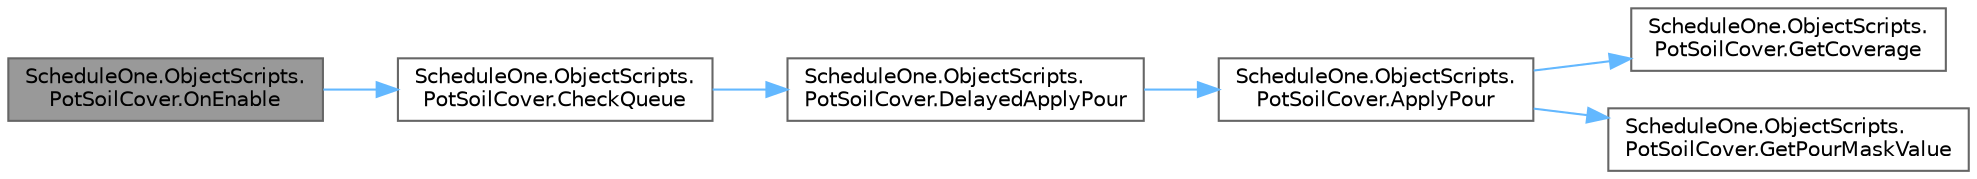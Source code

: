 digraph "ScheduleOne.ObjectScripts.PotSoilCover.OnEnable"
{
 // LATEX_PDF_SIZE
  bgcolor="transparent";
  edge [fontname=Helvetica,fontsize=10,labelfontname=Helvetica,labelfontsize=10];
  node [fontname=Helvetica,fontsize=10,shape=box,height=0.2,width=0.4];
  rankdir="LR";
  Node1 [id="Node000001",label="ScheduleOne.ObjectScripts.\lPotSoilCover.OnEnable",height=0.2,width=0.4,color="gray40", fillcolor="grey60", style="filled", fontcolor="black",tooltip=" "];
  Node1 -> Node2 [id="edge1_Node000001_Node000002",color="steelblue1",style="solid",tooltip=" "];
  Node2 [id="Node000002",label="ScheduleOne.ObjectScripts.\lPotSoilCover.CheckQueue",height=0.2,width=0.4,color="grey40", fillcolor="white", style="filled",URL="$class_schedule_one_1_1_object_scripts_1_1_pot_soil_cover.html#a5a9f5093d620bec0ec9a0da499c2c100",tooltip=" "];
  Node2 -> Node3 [id="edge2_Node000002_Node000003",color="steelblue1",style="solid",tooltip=" "];
  Node3 [id="Node000003",label="ScheduleOne.ObjectScripts.\lPotSoilCover.DelayedApplyPour",height=0.2,width=0.4,color="grey40", fillcolor="white", style="filled",URL="$class_schedule_one_1_1_object_scripts_1_1_pot_soil_cover.html#a2618ae982c1c6b21d048b284c23eadec",tooltip=" "];
  Node3 -> Node4 [id="edge3_Node000003_Node000004",color="steelblue1",style="solid",tooltip=" "];
  Node4 [id="Node000004",label="ScheduleOne.ObjectScripts.\lPotSoilCover.ApplyPour",height=0.2,width=0.4,color="grey40", fillcolor="white", style="filled",URL="$class_schedule_one_1_1_object_scripts_1_1_pot_soil_cover.html#a0cbf3e32f47a2e7560b91bc283c8261b",tooltip=" "];
  Node4 -> Node5 [id="edge4_Node000004_Node000005",color="steelblue1",style="solid",tooltip=" "];
  Node5 [id="Node000005",label="ScheduleOne.ObjectScripts.\lPotSoilCover.GetCoverage",height=0.2,width=0.4,color="grey40", fillcolor="white", style="filled",URL="$class_schedule_one_1_1_object_scripts_1_1_pot_soil_cover.html#ae4fbc6a804f22b228bb0c3a17a0a2d7a",tooltip=" "];
  Node4 -> Node6 [id="edge5_Node000004_Node000006",color="steelblue1",style="solid",tooltip=" "];
  Node6 [id="Node000006",label="ScheduleOne.ObjectScripts.\lPotSoilCover.GetPourMaskValue",height=0.2,width=0.4,color="grey40", fillcolor="white", style="filled",URL="$class_schedule_one_1_1_object_scripts_1_1_pot_soil_cover.html#acf2e964c6b5989f33e87bab7b80bc51d",tooltip=" "];
}
